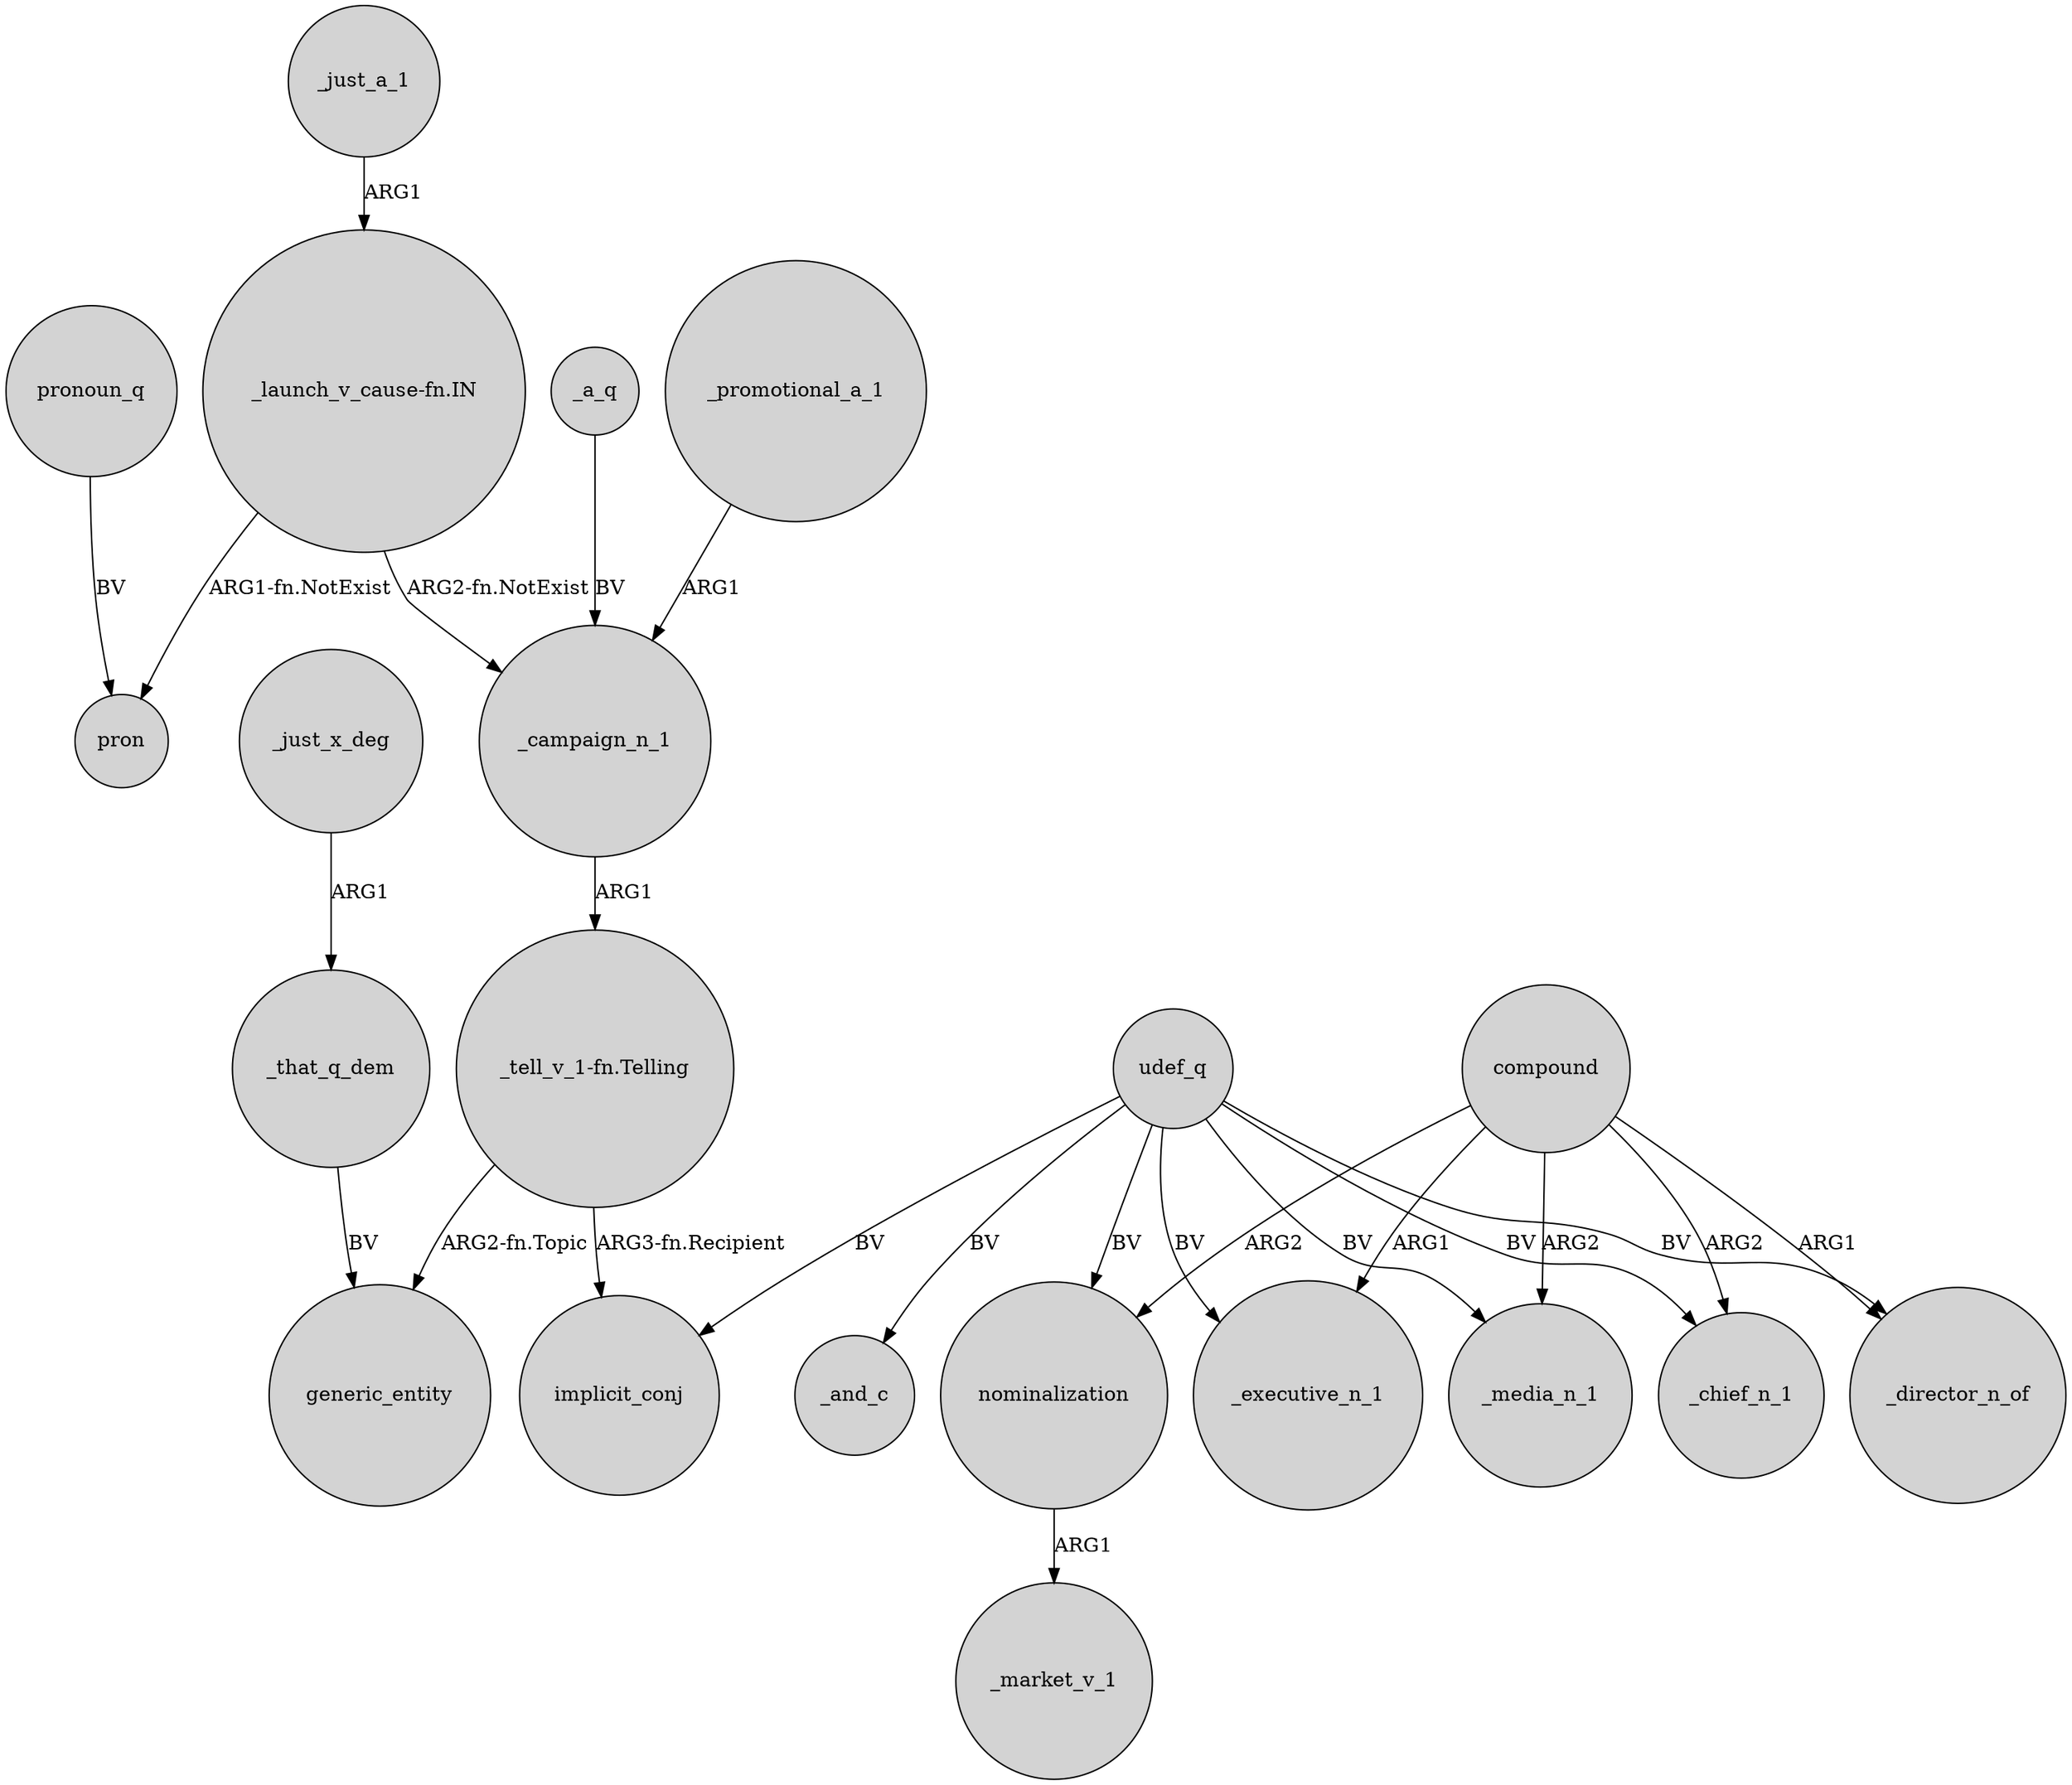 digraph {
	node [shape=circle style=filled]
	"_launch_v_cause-fn.IN" -> pron [label="ARG1-fn.NotExist"]
	udef_q -> _executive_n_1 [label=BV]
	_that_q_dem -> generic_entity [label=BV]
	"_tell_v_1-fn.Telling" -> generic_entity [label="ARG2-fn.Topic"]
	nominalization -> _market_v_1 [label=ARG1]
	_just_a_1 -> "_launch_v_cause-fn.IN" [label=ARG1]
	compound -> _executive_n_1 [label=ARG1]
	udef_q -> _media_n_1 [label=BV]
	compound -> nominalization [label=ARG2]
	_campaign_n_1 -> "_tell_v_1-fn.Telling" [label=ARG1]
	"_launch_v_cause-fn.IN" -> _campaign_n_1 [label="ARG2-fn.NotExist"]
	udef_q -> implicit_conj [label=BV]
	_just_x_deg -> _that_q_dem [label=ARG1]
	compound -> _chief_n_1 [label=ARG2]
	pronoun_q -> pron [label=BV]
	compound -> _media_n_1 [label=ARG2]
	udef_q -> _chief_n_1 [label=BV]
	udef_q -> nominalization [label=BV]
	_promotional_a_1 -> _campaign_n_1 [label=ARG1]
	compound -> _director_n_of [label=ARG1]
	udef_q -> _and_c [label=BV]
	"_tell_v_1-fn.Telling" -> implicit_conj [label="ARG3-fn.Recipient"]
	_a_q -> _campaign_n_1 [label=BV]
	udef_q -> _director_n_of [label=BV]
}
